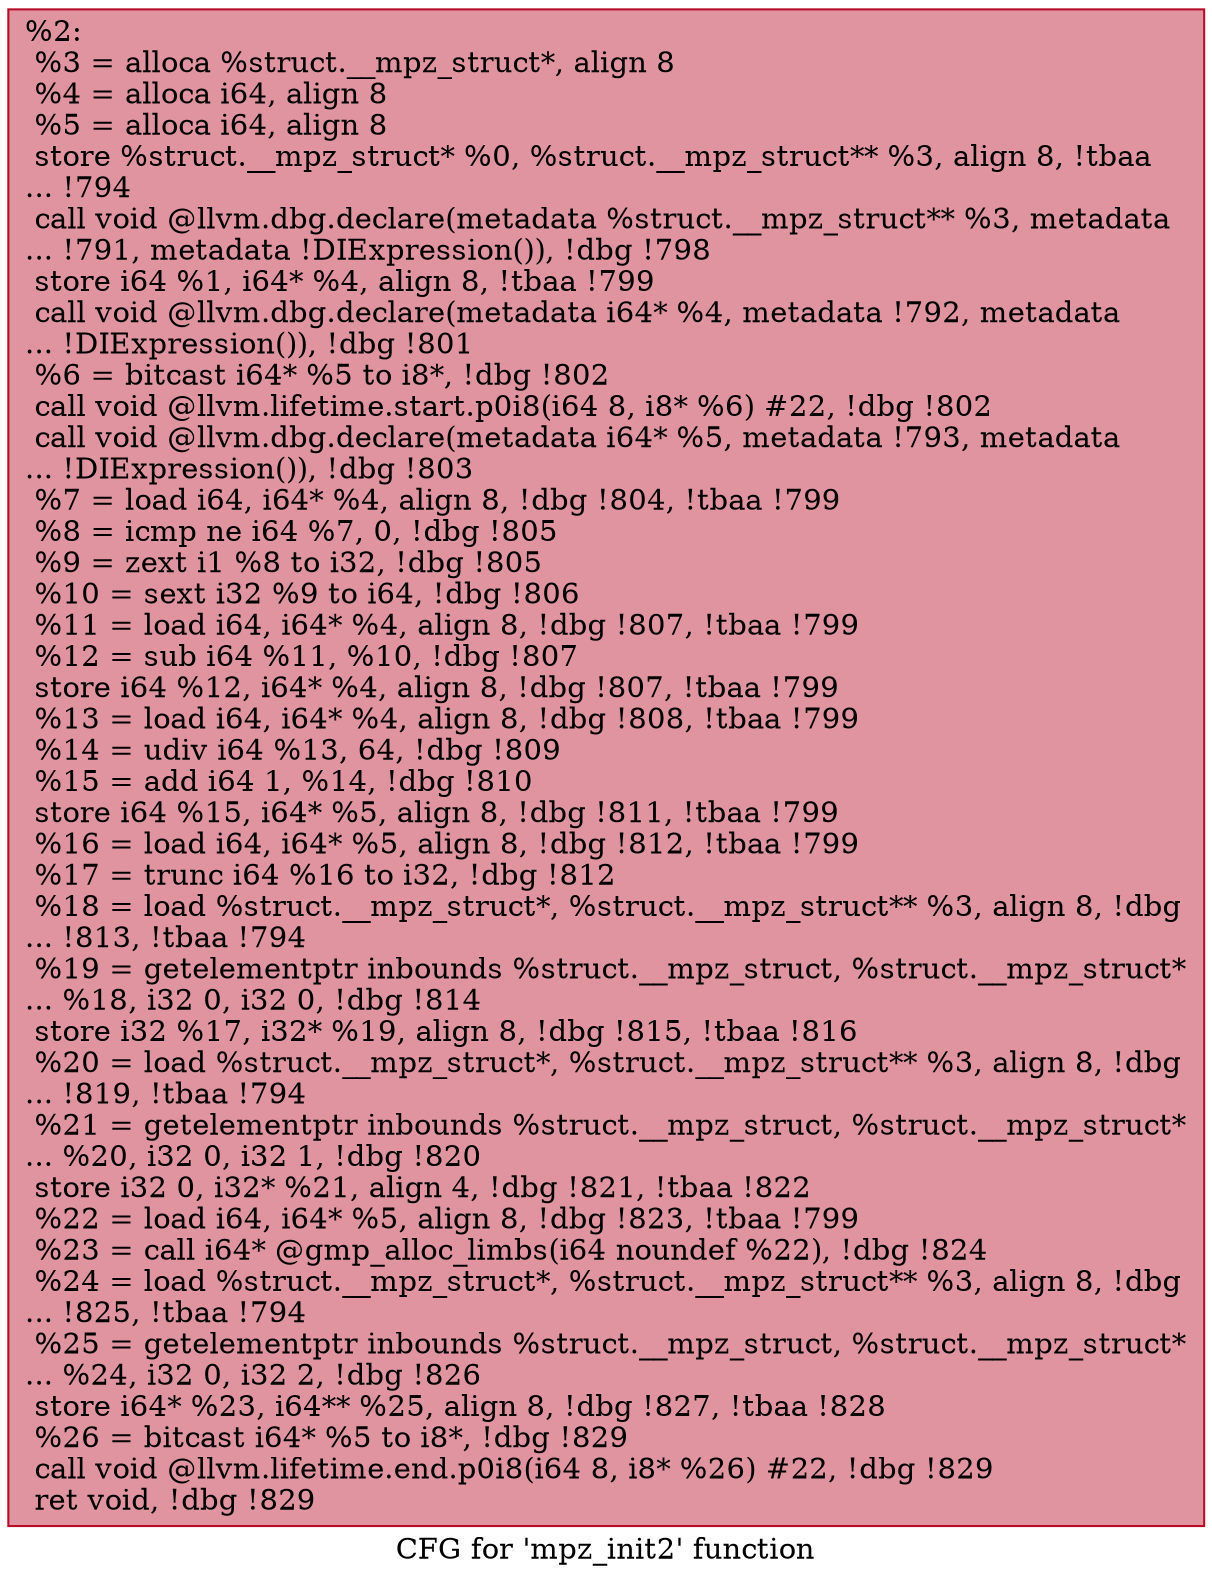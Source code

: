 digraph "CFG for 'mpz_init2' function" {
	label="CFG for 'mpz_init2' function";

	Node0x262c830 [shape=record,color="#b70d28ff", style=filled, fillcolor="#b70d2870",label="{%2:\l  %3 = alloca %struct.__mpz_struct*, align 8\l  %4 = alloca i64, align 8\l  %5 = alloca i64, align 8\l  store %struct.__mpz_struct* %0, %struct.__mpz_struct** %3, align 8, !tbaa\l... !794\l  call void @llvm.dbg.declare(metadata %struct.__mpz_struct** %3, metadata\l... !791, metadata !DIExpression()), !dbg !798\l  store i64 %1, i64* %4, align 8, !tbaa !799\l  call void @llvm.dbg.declare(metadata i64* %4, metadata !792, metadata\l... !DIExpression()), !dbg !801\l  %6 = bitcast i64* %5 to i8*, !dbg !802\l  call void @llvm.lifetime.start.p0i8(i64 8, i8* %6) #22, !dbg !802\l  call void @llvm.dbg.declare(metadata i64* %5, metadata !793, metadata\l... !DIExpression()), !dbg !803\l  %7 = load i64, i64* %4, align 8, !dbg !804, !tbaa !799\l  %8 = icmp ne i64 %7, 0, !dbg !805\l  %9 = zext i1 %8 to i32, !dbg !805\l  %10 = sext i32 %9 to i64, !dbg !806\l  %11 = load i64, i64* %4, align 8, !dbg !807, !tbaa !799\l  %12 = sub i64 %11, %10, !dbg !807\l  store i64 %12, i64* %4, align 8, !dbg !807, !tbaa !799\l  %13 = load i64, i64* %4, align 8, !dbg !808, !tbaa !799\l  %14 = udiv i64 %13, 64, !dbg !809\l  %15 = add i64 1, %14, !dbg !810\l  store i64 %15, i64* %5, align 8, !dbg !811, !tbaa !799\l  %16 = load i64, i64* %5, align 8, !dbg !812, !tbaa !799\l  %17 = trunc i64 %16 to i32, !dbg !812\l  %18 = load %struct.__mpz_struct*, %struct.__mpz_struct** %3, align 8, !dbg\l... !813, !tbaa !794\l  %19 = getelementptr inbounds %struct.__mpz_struct, %struct.__mpz_struct*\l... %18, i32 0, i32 0, !dbg !814\l  store i32 %17, i32* %19, align 8, !dbg !815, !tbaa !816\l  %20 = load %struct.__mpz_struct*, %struct.__mpz_struct** %3, align 8, !dbg\l... !819, !tbaa !794\l  %21 = getelementptr inbounds %struct.__mpz_struct, %struct.__mpz_struct*\l... %20, i32 0, i32 1, !dbg !820\l  store i32 0, i32* %21, align 4, !dbg !821, !tbaa !822\l  %22 = load i64, i64* %5, align 8, !dbg !823, !tbaa !799\l  %23 = call i64* @gmp_alloc_limbs(i64 noundef %22), !dbg !824\l  %24 = load %struct.__mpz_struct*, %struct.__mpz_struct** %3, align 8, !dbg\l... !825, !tbaa !794\l  %25 = getelementptr inbounds %struct.__mpz_struct, %struct.__mpz_struct*\l... %24, i32 0, i32 2, !dbg !826\l  store i64* %23, i64** %25, align 8, !dbg !827, !tbaa !828\l  %26 = bitcast i64* %5 to i8*, !dbg !829\l  call void @llvm.lifetime.end.p0i8(i64 8, i8* %26) #22, !dbg !829\l  ret void, !dbg !829\l}"];
}
